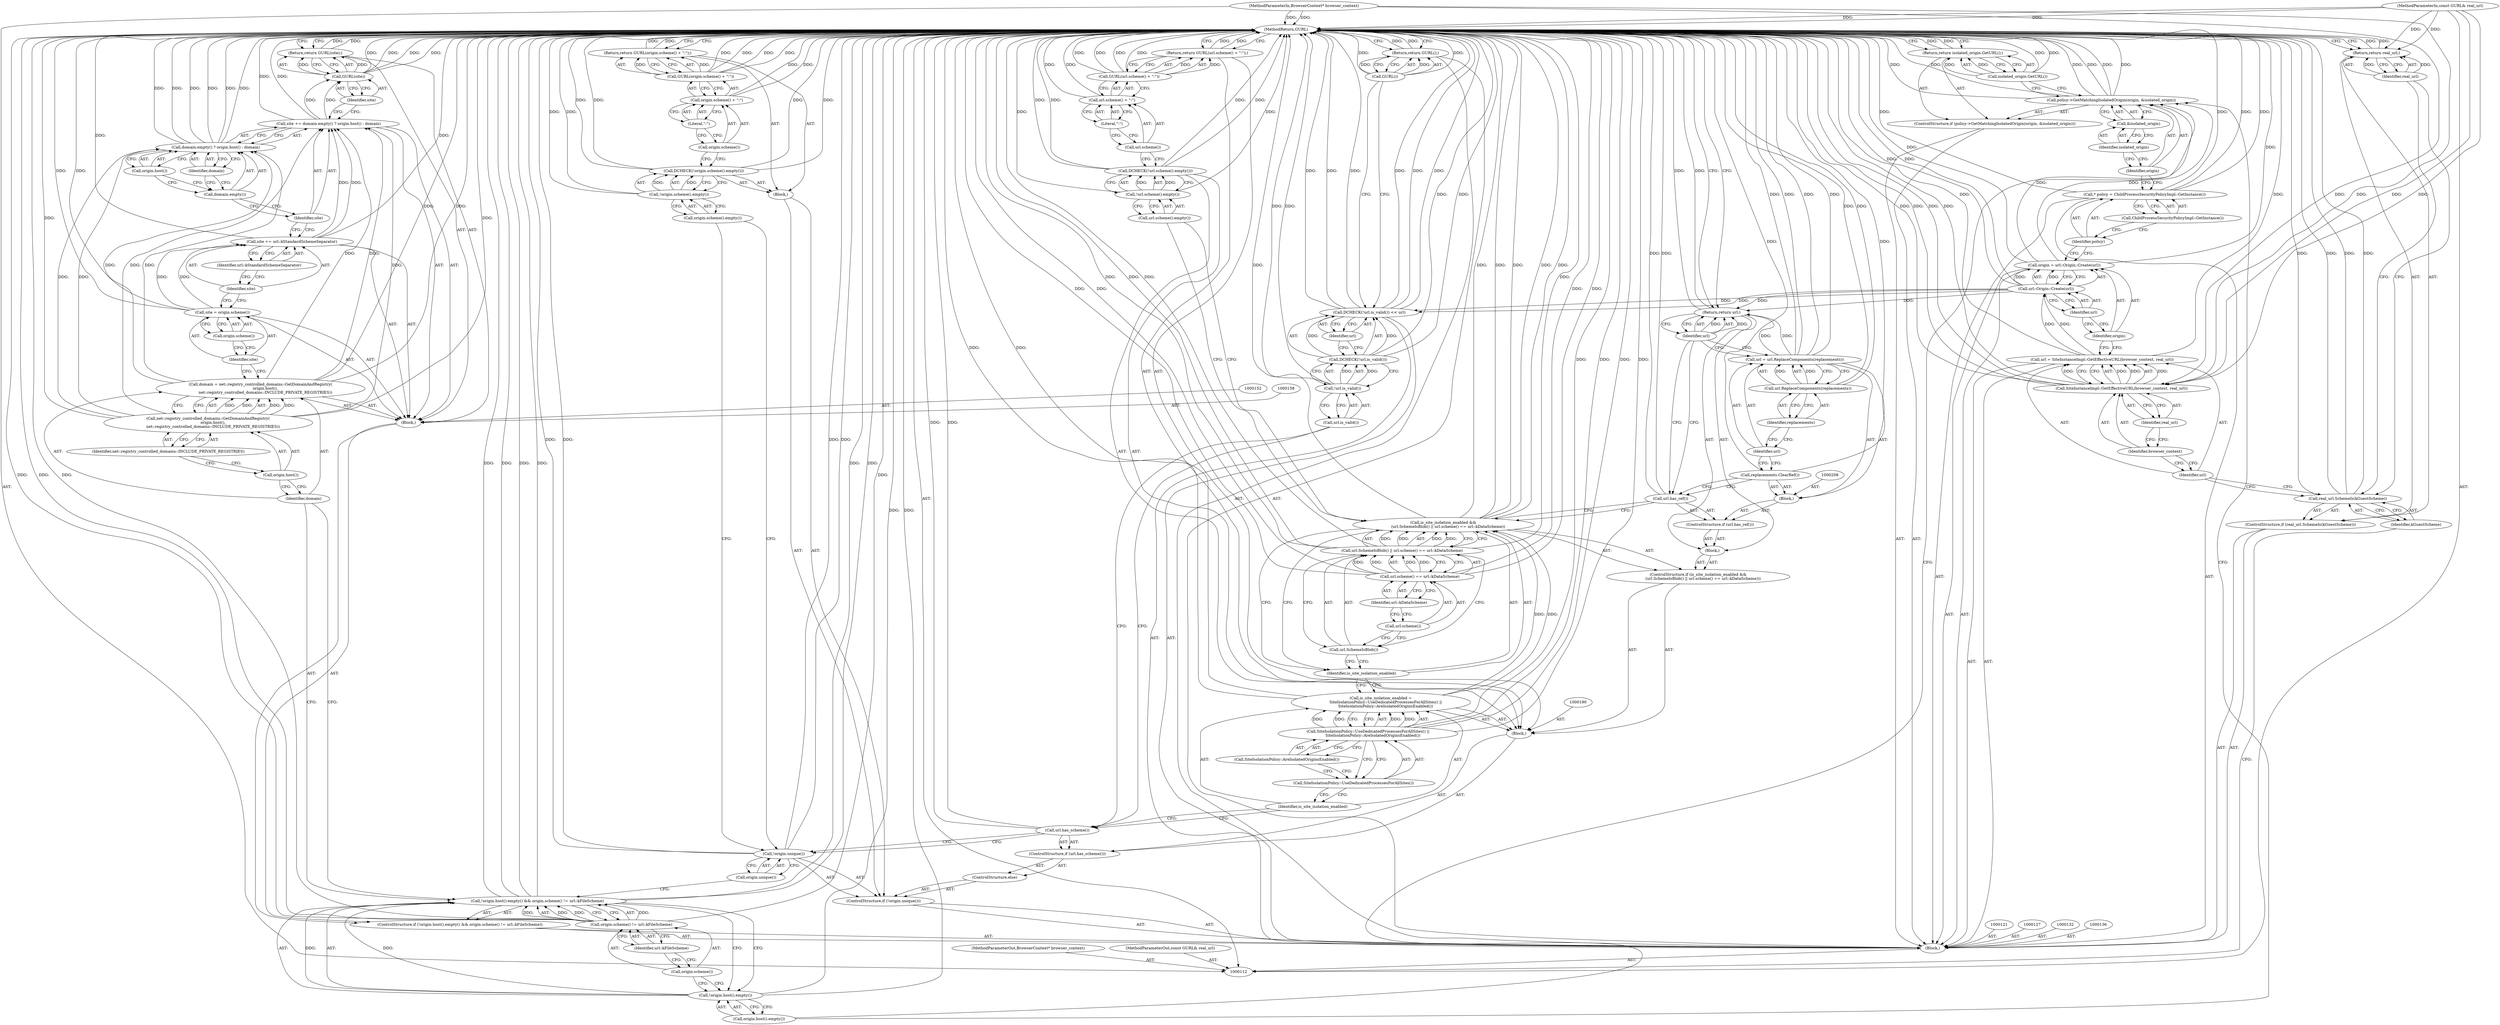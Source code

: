 digraph "0_Chrome_0bb3f5c715eb66bb5c1fb05fd81d902ca57f33ca_2" {
"1000231" [label="(MethodReturn,GURL)"];
"1000113" [label="(MethodParameterIn,BrowserContext* browser_context)"];
"1000383" [label="(MethodParameterOut,BrowserContext* browser_context)"];
"1000137" [label="(ControlStructure,if (policy->GetMatchingIsolatedOrigin(origin, &isolated_origin)))"];
"1000139" [label="(Identifier,origin)"];
"1000140" [label="(Call,&isolated_origin)"];
"1000141" [label="(Identifier,isolated_origin)"];
"1000138" [label="(Call,policy->GetMatchingIsolatedOrigin(origin, &isolated_origin))"];
"1000143" [label="(Call,isolated_origin.GetURL())"];
"1000142" [label="(Return,return isolated_origin.GetURL();)"];
"1000144" [label="(ControlStructure,if (!origin.host().empty() && origin.scheme() != url::kFileScheme))"];
"1000148" [label="(Call,origin.scheme() != url::kFileScheme)"];
"1000149" [label="(Call,origin.scheme())"];
"1000150" [label="(Identifier,url::kFileScheme)"];
"1000145" [label="(Call,!origin.host().empty() && origin.scheme() != url::kFileScheme)"];
"1000146" [label="(Call,!origin.host().empty())"];
"1000147" [label="(Call,origin.host().empty())"];
"1000153" [label="(Call,domain = net::registry_controlled_domains::GetDomainAndRegistry(\n        origin.host(),\n        net::registry_controlled_domains::INCLUDE_PRIVATE_REGISTRIES))"];
"1000154" [label="(Identifier,domain)"];
"1000155" [label="(Call,net::registry_controlled_domains::GetDomainAndRegistry(\n        origin.host(),\n        net::registry_controlled_domains::INCLUDE_PRIVATE_REGISTRIES))"];
"1000156" [label="(Call,origin.host())"];
"1000157" [label="(Identifier,net::registry_controlled_domains::INCLUDE_PRIVATE_REGISTRIES)"];
"1000159" [label="(Call,site = origin.scheme())"];
"1000160" [label="(Identifier,site)"];
"1000161" [label="(Call,origin.scheme())"];
"1000151" [label="(Block,)"];
"1000164" [label="(Identifier,url::kStandardSchemeSeparator)"];
"1000162" [label="(Call,site += url::kStandardSchemeSeparator)"];
"1000163" [label="(Identifier,site)"];
"1000114" [label="(MethodParameterIn,const GURL& real_url)"];
"1000384" [label="(MethodParameterOut,const GURL& real_url)"];
"1000115" [label="(Block,)"];
"1000167" [label="(Call,domain.empty() ? origin.host() : domain)"];
"1000168" [label="(Call,domain.empty())"];
"1000169" [label="(Call,origin.host())"];
"1000165" [label="(Call,site += domain.empty() ? origin.host() : domain)"];
"1000166" [label="(Identifier,site)"];
"1000170" [label="(Identifier,domain)"];
"1000172" [label="(Call,GURL(site))"];
"1000173" [label="(Identifier,site)"];
"1000171" [label="(Return,return GURL(site);)"];
"1000174" [label="(ControlStructure,if (!origin.unique()))"];
"1000177" [label="(Block,)"];
"1000175" [label="(Call,!origin.unique())"];
"1000176" [label="(Call,origin.unique())"];
"1000179" [label="(Call,!origin.scheme().empty())"];
"1000180" [label="(Call,origin.scheme().empty())"];
"1000178" [label="(Call,DCHECK(!origin.scheme().empty()))"];
"1000182" [label="(Call,GURL(origin.scheme() + \":\"))"];
"1000183" [label="(Call,origin.scheme() + \":\")"];
"1000184" [label="(Call,origin.scheme())"];
"1000185" [label="(Literal,\":\")"];
"1000181" [label="(Return,return GURL(origin.scheme() + \":\");)"];
"1000187" [label="(ControlStructure,if (url.has_scheme()))"];
"1000188" [label="(Call,url.has_scheme())"];
"1000186" [label="(ControlStructure,else)"];
"1000116" [label="(ControlStructure,if (real_url.SchemeIs(kGuestScheme)))"];
"1000118" [label="(Identifier,kGuestScheme)"];
"1000117" [label="(Call,real_url.SchemeIs(kGuestScheme))"];
"1000189" [label="(Block,)"];
"1000191" [label="(Call,is_site_isolation_enabled =\n        SiteIsolationPolicy::UseDedicatedProcessesForAllSites() ||\n        SiteIsolationPolicy::AreIsolatedOriginsEnabled())"];
"1000192" [label="(Identifier,is_site_isolation_enabled)"];
"1000193" [label="(Call,SiteIsolationPolicy::UseDedicatedProcessesForAllSites() ||\n        SiteIsolationPolicy::AreIsolatedOriginsEnabled())"];
"1000194" [label="(Call,SiteIsolationPolicy::UseDedicatedProcessesForAllSites())"];
"1000195" [label="(Call,SiteIsolationPolicy::AreIsolatedOriginsEnabled())"];
"1000196" [label="(ControlStructure,if (is_site_isolation_enabled &&\n        (url.SchemeIsBlob() || url.scheme() == url::kDataScheme)))"];
"1000197" [label="(Call,is_site_isolation_enabled &&\n        (url.SchemeIsBlob() || url.scheme() == url::kDataScheme))"];
"1000198" [label="(Identifier,is_site_isolation_enabled)"];
"1000201" [label="(Call,url.scheme() == url::kDataScheme)"];
"1000202" [label="(Call,url.scheme())"];
"1000203" [label="(Identifier,url::kDataScheme)"];
"1000204" [label="(Block,)"];
"1000199" [label="(Call,url.SchemeIsBlob() || url.scheme() == url::kDataScheme)"];
"1000200" [label="(Call,url.SchemeIsBlob())"];
"1000120" [label="(Identifier,real_url)"];
"1000119" [label="(Return,return real_url;)"];
"1000206" [label="(Call,url.has_ref())"];
"1000205" [label="(ControlStructure,if (url.has_ref()))"];
"1000207" [label="(Block,)"];
"1000209" [label="(Call,replacements.ClearRef())"];
"1000212" [label="(Call,url.ReplaceComponents(replacements))"];
"1000213" [label="(Identifier,replacements)"];
"1000210" [label="(Call,url = url.ReplaceComponents(replacements))"];
"1000211" [label="(Identifier,url)"];
"1000215" [label="(Identifier,url)"];
"1000214" [label="(Return,return url;)"];
"1000217" [label="(Call,!url.scheme().empty())"];
"1000218" [label="(Call,url.scheme().empty())"];
"1000216" [label="(Call,DCHECK(!url.scheme().empty()))"];
"1000220" [label="(Call,GURL(url.scheme() + \":\"))"];
"1000221" [label="(Call,url.scheme() + \":\")"];
"1000222" [label="(Call,url.scheme())"];
"1000223" [label="(Literal,\":\")"];
"1000219" [label="(Return,return GURL(url.scheme() + \":\");)"];
"1000227" [label="(Call,url.is_valid())"];
"1000224" [label="(Call,DCHECK(!url.is_valid()) << url)"];
"1000225" [label="(Call,DCHECK(!url.is_valid()))"];
"1000228" [label="(Identifier,url)"];
"1000226" [label="(Call,!url.is_valid())"];
"1000229" [label="(Return,return GURL();)"];
"1000230" [label="(Call,GURL())"];
"1000124" [label="(Call,SiteInstanceImpl::GetEffectiveURL(browser_context, real_url))"];
"1000125" [label="(Identifier,browser_context)"];
"1000126" [label="(Identifier,real_url)"];
"1000122" [label="(Call,url = SiteInstanceImpl::GetEffectiveURL(browser_context, real_url))"];
"1000123" [label="(Identifier,url)"];
"1000128" [label="(Call,origin = url::Origin::Create(url))"];
"1000129" [label="(Identifier,origin)"];
"1000130" [label="(Call,url::Origin::Create(url))"];
"1000131" [label="(Identifier,url)"];
"1000135" [label="(Call,ChildProcessSecurityPolicyImpl::GetInstance())"];
"1000133" [label="(Call,* policy = ChildProcessSecurityPolicyImpl::GetInstance())"];
"1000134" [label="(Identifier,policy)"];
"1000231" -> "1000112"  [label="AST: "];
"1000231" -> "1000119"  [label="CFG: "];
"1000231" -> "1000142"  [label="CFG: "];
"1000231" -> "1000171"  [label="CFG: "];
"1000231" -> "1000181"  [label="CFG: "];
"1000231" -> "1000214"  [label="CFG: "];
"1000231" -> "1000219"  [label="CFG: "];
"1000231" -> "1000229"  [label="CFG: "];
"1000229" -> "1000231"  [label="DDG: "];
"1000142" -> "1000231"  [label="DDG: "];
"1000181" -> "1000231"  [label="DDG: "];
"1000119" -> "1000231"  [label="DDG: "];
"1000214" -> "1000231"  [label="DDG: "];
"1000219" -> "1000231"  [label="DDG: "];
"1000209" -> "1000231"  [label="DDG: "];
"1000167" -> "1000231"  [label="DDG: "];
"1000167" -> "1000231"  [label="DDG: "];
"1000167" -> "1000231"  [label="DDG: "];
"1000178" -> "1000231"  [label="DDG: "];
"1000178" -> "1000231"  [label="DDG: "];
"1000225" -> "1000231"  [label="DDG: "];
"1000117" -> "1000231"  [label="DDG: "];
"1000117" -> "1000231"  [label="DDG: "];
"1000210" -> "1000231"  [label="DDG: "];
"1000210" -> "1000231"  [label="DDG: "];
"1000175" -> "1000231"  [label="DDG: "];
"1000175" -> "1000231"  [label="DDG: "];
"1000182" -> "1000231"  [label="DDG: "];
"1000182" -> "1000231"  [label="DDG: "];
"1000188" -> "1000231"  [label="DDG: "];
"1000128" -> "1000231"  [label="DDG: "];
"1000162" -> "1000231"  [label="DDG: "];
"1000124" -> "1000231"  [label="DDG: "];
"1000124" -> "1000231"  [label="DDG: "];
"1000172" -> "1000231"  [label="DDG: "];
"1000172" -> "1000231"  [label="DDG: "];
"1000224" -> "1000231"  [label="DDG: "];
"1000224" -> "1000231"  [label="DDG: "];
"1000224" -> "1000231"  [label="DDG: "];
"1000220" -> "1000231"  [label="DDG: "];
"1000220" -> "1000231"  [label="DDG: "];
"1000193" -> "1000231"  [label="DDG: "];
"1000193" -> "1000231"  [label="DDG: "];
"1000199" -> "1000231"  [label="DDG: "];
"1000199" -> "1000231"  [label="DDG: "];
"1000226" -> "1000231"  [label="DDG: "];
"1000216" -> "1000231"  [label="DDG: "];
"1000216" -> "1000231"  [label="DDG: "];
"1000155" -> "1000231"  [label="DDG: "];
"1000114" -> "1000231"  [label="DDG: "];
"1000206" -> "1000231"  [label="DDG: "];
"1000138" -> "1000231"  [label="DDG: "];
"1000138" -> "1000231"  [label="DDG: "];
"1000138" -> "1000231"  [label="DDG: "];
"1000183" -> "1000231"  [label="DDG: "];
"1000153" -> "1000231"  [label="DDG: "];
"1000165" -> "1000231"  [label="DDG: "];
"1000133" -> "1000231"  [label="DDG: "];
"1000133" -> "1000231"  [label="DDG: "];
"1000179" -> "1000231"  [label="DDG: "];
"1000217" -> "1000231"  [label="DDG: "];
"1000201" -> "1000231"  [label="DDG: "];
"1000201" -> "1000231"  [label="DDG: "];
"1000221" -> "1000231"  [label="DDG: "];
"1000148" -> "1000231"  [label="DDG: "];
"1000148" -> "1000231"  [label="DDG: "];
"1000145" -> "1000231"  [label="DDG: "];
"1000145" -> "1000231"  [label="DDG: "];
"1000145" -> "1000231"  [label="DDG: "];
"1000197" -> "1000231"  [label="DDG: "];
"1000197" -> "1000231"  [label="DDG: "];
"1000197" -> "1000231"  [label="DDG: "];
"1000212" -> "1000231"  [label="DDG: "];
"1000191" -> "1000231"  [label="DDG: "];
"1000113" -> "1000231"  [label="DDG: "];
"1000143" -> "1000231"  [label="DDG: "];
"1000230" -> "1000231"  [label="DDG: "];
"1000146" -> "1000231"  [label="DDG: "];
"1000159" -> "1000231"  [label="DDG: "];
"1000122" -> "1000231"  [label="DDG: "];
"1000130" -> "1000231"  [label="DDG: "];
"1000171" -> "1000231"  [label="DDG: "];
"1000113" -> "1000112"  [label="AST: "];
"1000113" -> "1000231"  [label="DDG: "];
"1000113" -> "1000124"  [label="DDG: "];
"1000383" -> "1000112"  [label="AST: "];
"1000137" -> "1000115"  [label="AST: "];
"1000138" -> "1000137"  [label="AST: "];
"1000142" -> "1000137"  [label="AST: "];
"1000139" -> "1000138"  [label="AST: "];
"1000139" -> "1000133"  [label="CFG: "];
"1000141" -> "1000139"  [label="CFG: "];
"1000140" -> "1000138"  [label="AST: "];
"1000140" -> "1000141"  [label="CFG: "];
"1000141" -> "1000140"  [label="AST: "];
"1000138" -> "1000140"  [label="CFG: "];
"1000141" -> "1000140"  [label="AST: "];
"1000141" -> "1000139"  [label="CFG: "];
"1000140" -> "1000141"  [label="CFG: "];
"1000138" -> "1000137"  [label="AST: "];
"1000138" -> "1000140"  [label="CFG: "];
"1000139" -> "1000138"  [label="AST: "];
"1000140" -> "1000138"  [label="AST: "];
"1000143" -> "1000138"  [label="CFG: "];
"1000147" -> "1000138"  [label="CFG: "];
"1000138" -> "1000231"  [label="DDG: "];
"1000138" -> "1000231"  [label="DDG: "];
"1000138" -> "1000231"  [label="DDG: "];
"1000128" -> "1000138"  [label="DDG: "];
"1000143" -> "1000142"  [label="AST: "];
"1000143" -> "1000138"  [label="CFG: "];
"1000142" -> "1000143"  [label="CFG: "];
"1000143" -> "1000231"  [label="DDG: "];
"1000143" -> "1000142"  [label="DDG: "];
"1000142" -> "1000137"  [label="AST: "];
"1000142" -> "1000143"  [label="CFG: "];
"1000143" -> "1000142"  [label="AST: "];
"1000231" -> "1000142"  [label="CFG: "];
"1000142" -> "1000231"  [label="DDG: "];
"1000143" -> "1000142"  [label="DDG: "];
"1000144" -> "1000115"  [label="AST: "];
"1000145" -> "1000144"  [label="AST: "];
"1000151" -> "1000144"  [label="AST: "];
"1000148" -> "1000145"  [label="AST: "];
"1000148" -> "1000150"  [label="CFG: "];
"1000149" -> "1000148"  [label="AST: "];
"1000150" -> "1000148"  [label="AST: "];
"1000145" -> "1000148"  [label="CFG: "];
"1000148" -> "1000231"  [label="DDG: "];
"1000148" -> "1000231"  [label="DDG: "];
"1000148" -> "1000145"  [label="DDG: "];
"1000148" -> "1000145"  [label="DDG: "];
"1000149" -> "1000148"  [label="AST: "];
"1000149" -> "1000146"  [label="CFG: "];
"1000150" -> "1000149"  [label="CFG: "];
"1000150" -> "1000148"  [label="AST: "];
"1000150" -> "1000149"  [label="CFG: "];
"1000148" -> "1000150"  [label="CFG: "];
"1000145" -> "1000144"  [label="AST: "];
"1000145" -> "1000146"  [label="CFG: "];
"1000145" -> "1000148"  [label="CFG: "];
"1000146" -> "1000145"  [label="AST: "];
"1000148" -> "1000145"  [label="AST: "];
"1000154" -> "1000145"  [label="CFG: "];
"1000176" -> "1000145"  [label="CFG: "];
"1000145" -> "1000231"  [label="DDG: "];
"1000145" -> "1000231"  [label="DDG: "];
"1000145" -> "1000231"  [label="DDG: "];
"1000146" -> "1000145"  [label="DDG: "];
"1000148" -> "1000145"  [label="DDG: "];
"1000148" -> "1000145"  [label="DDG: "];
"1000146" -> "1000145"  [label="AST: "];
"1000146" -> "1000147"  [label="CFG: "];
"1000147" -> "1000146"  [label="AST: "];
"1000149" -> "1000146"  [label="CFG: "];
"1000145" -> "1000146"  [label="CFG: "];
"1000146" -> "1000231"  [label="DDG: "];
"1000146" -> "1000145"  [label="DDG: "];
"1000147" -> "1000146"  [label="AST: "];
"1000147" -> "1000138"  [label="CFG: "];
"1000146" -> "1000147"  [label="CFG: "];
"1000153" -> "1000151"  [label="AST: "];
"1000153" -> "1000155"  [label="CFG: "];
"1000154" -> "1000153"  [label="AST: "];
"1000155" -> "1000153"  [label="AST: "];
"1000160" -> "1000153"  [label="CFG: "];
"1000153" -> "1000231"  [label="DDG: "];
"1000155" -> "1000153"  [label="DDG: "];
"1000155" -> "1000153"  [label="DDG: "];
"1000153" -> "1000165"  [label="DDG: "];
"1000153" -> "1000167"  [label="DDG: "];
"1000154" -> "1000153"  [label="AST: "];
"1000154" -> "1000145"  [label="CFG: "];
"1000156" -> "1000154"  [label="CFG: "];
"1000155" -> "1000153"  [label="AST: "];
"1000155" -> "1000157"  [label="CFG: "];
"1000156" -> "1000155"  [label="AST: "];
"1000157" -> "1000155"  [label="AST: "];
"1000153" -> "1000155"  [label="CFG: "];
"1000155" -> "1000231"  [label="DDG: "];
"1000155" -> "1000153"  [label="DDG: "];
"1000155" -> "1000153"  [label="DDG: "];
"1000155" -> "1000165"  [label="DDG: "];
"1000155" -> "1000167"  [label="DDG: "];
"1000156" -> "1000155"  [label="AST: "];
"1000156" -> "1000154"  [label="CFG: "];
"1000157" -> "1000156"  [label="CFG: "];
"1000157" -> "1000155"  [label="AST: "];
"1000157" -> "1000156"  [label="CFG: "];
"1000155" -> "1000157"  [label="CFG: "];
"1000159" -> "1000151"  [label="AST: "];
"1000159" -> "1000161"  [label="CFG: "];
"1000160" -> "1000159"  [label="AST: "];
"1000161" -> "1000159"  [label="AST: "];
"1000163" -> "1000159"  [label="CFG: "];
"1000159" -> "1000231"  [label="DDG: "];
"1000159" -> "1000162"  [label="DDG: "];
"1000160" -> "1000159"  [label="AST: "];
"1000160" -> "1000153"  [label="CFG: "];
"1000161" -> "1000160"  [label="CFG: "];
"1000161" -> "1000159"  [label="AST: "];
"1000161" -> "1000160"  [label="CFG: "];
"1000159" -> "1000161"  [label="CFG: "];
"1000151" -> "1000144"  [label="AST: "];
"1000152" -> "1000151"  [label="AST: "];
"1000153" -> "1000151"  [label="AST: "];
"1000158" -> "1000151"  [label="AST: "];
"1000159" -> "1000151"  [label="AST: "];
"1000162" -> "1000151"  [label="AST: "];
"1000165" -> "1000151"  [label="AST: "];
"1000171" -> "1000151"  [label="AST: "];
"1000164" -> "1000162"  [label="AST: "];
"1000164" -> "1000163"  [label="CFG: "];
"1000162" -> "1000164"  [label="CFG: "];
"1000162" -> "1000151"  [label="AST: "];
"1000162" -> "1000164"  [label="CFG: "];
"1000163" -> "1000162"  [label="AST: "];
"1000164" -> "1000162"  [label="AST: "];
"1000166" -> "1000162"  [label="CFG: "];
"1000162" -> "1000231"  [label="DDG: "];
"1000159" -> "1000162"  [label="DDG: "];
"1000162" -> "1000165"  [label="DDG: "];
"1000163" -> "1000162"  [label="AST: "];
"1000163" -> "1000159"  [label="CFG: "];
"1000164" -> "1000163"  [label="CFG: "];
"1000114" -> "1000112"  [label="AST: "];
"1000114" -> "1000231"  [label="DDG: "];
"1000114" -> "1000119"  [label="DDG: "];
"1000114" -> "1000124"  [label="DDG: "];
"1000384" -> "1000112"  [label="AST: "];
"1000115" -> "1000112"  [label="AST: "];
"1000116" -> "1000115"  [label="AST: "];
"1000121" -> "1000115"  [label="AST: "];
"1000122" -> "1000115"  [label="AST: "];
"1000127" -> "1000115"  [label="AST: "];
"1000128" -> "1000115"  [label="AST: "];
"1000132" -> "1000115"  [label="AST: "];
"1000133" -> "1000115"  [label="AST: "];
"1000136" -> "1000115"  [label="AST: "];
"1000137" -> "1000115"  [label="AST: "];
"1000144" -> "1000115"  [label="AST: "];
"1000174" -> "1000115"  [label="AST: "];
"1000224" -> "1000115"  [label="AST: "];
"1000229" -> "1000115"  [label="AST: "];
"1000167" -> "1000165"  [label="AST: "];
"1000167" -> "1000169"  [label="CFG: "];
"1000167" -> "1000170"  [label="CFG: "];
"1000168" -> "1000167"  [label="AST: "];
"1000169" -> "1000167"  [label="AST: "];
"1000170" -> "1000167"  [label="AST: "];
"1000165" -> "1000167"  [label="CFG: "];
"1000167" -> "1000231"  [label="DDG: "];
"1000167" -> "1000231"  [label="DDG: "];
"1000167" -> "1000231"  [label="DDG: "];
"1000155" -> "1000167"  [label="DDG: "];
"1000153" -> "1000167"  [label="DDG: "];
"1000168" -> "1000167"  [label="AST: "];
"1000168" -> "1000166"  [label="CFG: "];
"1000169" -> "1000168"  [label="CFG: "];
"1000170" -> "1000168"  [label="CFG: "];
"1000169" -> "1000167"  [label="AST: "];
"1000169" -> "1000168"  [label="CFG: "];
"1000167" -> "1000169"  [label="CFG: "];
"1000165" -> "1000151"  [label="AST: "];
"1000165" -> "1000167"  [label="CFG: "];
"1000166" -> "1000165"  [label="AST: "];
"1000167" -> "1000165"  [label="AST: "];
"1000173" -> "1000165"  [label="CFG: "];
"1000165" -> "1000231"  [label="DDG: "];
"1000155" -> "1000165"  [label="DDG: "];
"1000153" -> "1000165"  [label="DDG: "];
"1000162" -> "1000165"  [label="DDG: "];
"1000165" -> "1000172"  [label="DDG: "];
"1000166" -> "1000165"  [label="AST: "];
"1000166" -> "1000162"  [label="CFG: "];
"1000168" -> "1000166"  [label="CFG: "];
"1000170" -> "1000167"  [label="AST: "];
"1000170" -> "1000168"  [label="CFG: "];
"1000167" -> "1000170"  [label="CFG: "];
"1000172" -> "1000171"  [label="AST: "];
"1000172" -> "1000173"  [label="CFG: "];
"1000173" -> "1000172"  [label="AST: "];
"1000171" -> "1000172"  [label="CFG: "];
"1000172" -> "1000231"  [label="DDG: "];
"1000172" -> "1000231"  [label="DDG: "];
"1000172" -> "1000171"  [label="DDG: "];
"1000165" -> "1000172"  [label="DDG: "];
"1000173" -> "1000172"  [label="AST: "];
"1000173" -> "1000165"  [label="CFG: "];
"1000172" -> "1000173"  [label="CFG: "];
"1000171" -> "1000151"  [label="AST: "];
"1000171" -> "1000172"  [label="CFG: "];
"1000172" -> "1000171"  [label="AST: "];
"1000231" -> "1000171"  [label="CFG: "];
"1000171" -> "1000231"  [label="DDG: "];
"1000172" -> "1000171"  [label="DDG: "];
"1000174" -> "1000115"  [label="AST: "];
"1000175" -> "1000174"  [label="AST: "];
"1000177" -> "1000174"  [label="AST: "];
"1000186" -> "1000174"  [label="AST: "];
"1000177" -> "1000174"  [label="AST: "];
"1000178" -> "1000177"  [label="AST: "];
"1000181" -> "1000177"  [label="AST: "];
"1000175" -> "1000174"  [label="AST: "];
"1000175" -> "1000176"  [label="CFG: "];
"1000176" -> "1000175"  [label="AST: "];
"1000180" -> "1000175"  [label="CFG: "];
"1000188" -> "1000175"  [label="CFG: "];
"1000175" -> "1000231"  [label="DDG: "];
"1000175" -> "1000231"  [label="DDG: "];
"1000176" -> "1000175"  [label="AST: "];
"1000175" -> "1000176"  [label="CFG: "];
"1000179" -> "1000178"  [label="AST: "];
"1000179" -> "1000180"  [label="CFG: "];
"1000180" -> "1000179"  [label="AST: "];
"1000178" -> "1000179"  [label="CFG: "];
"1000179" -> "1000231"  [label="DDG: "];
"1000179" -> "1000178"  [label="DDG: "];
"1000180" -> "1000179"  [label="AST: "];
"1000180" -> "1000175"  [label="CFG: "];
"1000179" -> "1000180"  [label="CFG: "];
"1000178" -> "1000177"  [label="AST: "];
"1000178" -> "1000179"  [label="CFG: "];
"1000179" -> "1000178"  [label="AST: "];
"1000184" -> "1000178"  [label="CFG: "];
"1000178" -> "1000231"  [label="DDG: "];
"1000178" -> "1000231"  [label="DDG: "];
"1000179" -> "1000178"  [label="DDG: "];
"1000182" -> "1000181"  [label="AST: "];
"1000182" -> "1000183"  [label="CFG: "];
"1000183" -> "1000182"  [label="AST: "];
"1000181" -> "1000182"  [label="CFG: "];
"1000182" -> "1000231"  [label="DDG: "];
"1000182" -> "1000231"  [label="DDG: "];
"1000182" -> "1000181"  [label="DDG: "];
"1000183" -> "1000182"  [label="AST: "];
"1000183" -> "1000185"  [label="CFG: "];
"1000184" -> "1000183"  [label="AST: "];
"1000185" -> "1000183"  [label="AST: "];
"1000182" -> "1000183"  [label="CFG: "];
"1000183" -> "1000231"  [label="DDG: "];
"1000184" -> "1000183"  [label="AST: "];
"1000184" -> "1000178"  [label="CFG: "];
"1000185" -> "1000184"  [label="CFG: "];
"1000185" -> "1000183"  [label="AST: "];
"1000185" -> "1000184"  [label="CFG: "];
"1000183" -> "1000185"  [label="CFG: "];
"1000181" -> "1000177"  [label="AST: "];
"1000181" -> "1000182"  [label="CFG: "];
"1000182" -> "1000181"  [label="AST: "];
"1000231" -> "1000181"  [label="CFG: "];
"1000181" -> "1000231"  [label="DDG: "];
"1000182" -> "1000181"  [label="DDG: "];
"1000187" -> "1000186"  [label="AST: "];
"1000188" -> "1000187"  [label="AST: "];
"1000189" -> "1000187"  [label="AST: "];
"1000188" -> "1000187"  [label="AST: "];
"1000188" -> "1000175"  [label="CFG: "];
"1000192" -> "1000188"  [label="CFG: "];
"1000227" -> "1000188"  [label="CFG: "];
"1000188" -> "1000231"  [label="DDG: "];
"1000186" -> "1000174"  [label="AST: "];
"1000187" -> "1000186"  [label="AST: "];
"1000116" -> "1000115"  [label="AST: "];
"1000117" -> "1000116"  [label="AST: "];
"1000119" -> "1000116"  [label="AST: "];
"1000118" -> "1000117"  [label="AST: "];
"1000118" -> "1000112"  [label="CFG: "];
"1000117" -> "1000118"  [label="CFG: "];
"1000117" -> "1000116"  [label="AST: "];
"1000117" -> "1000118"  [label="CFG: "];
"1000118" -> "1000117"  [label="AST: "];
"1000120" -> "1000117"  [label="CFG: "];
"1000123" -> "1000117"  [label="CFG: "];
"1000117" -> "1000231"  [label="DDG: "];
"1000117" -> "1000231"  [label="DDG: "];
"1000189" -> "1000187"  [label="AST: "];
"1000190" -> "1000189"  [label="AST: "];
"1000191" -> "1000189"  [label="AST: "];
"1000196" -> "1000189"  [label="AST: "];
"1000216" -> "1000189"  [label="AST: "];
"1000219" -> "1000189"  [label="AST: "];
"1000191" -> "1000189"  [label="AST: "];
"1000191" -> "1000193"  [label="CFG: "];
"1000192" -> "1000191"  [label="AST: "];
"1000193" -> "1000191"  [label="AST: "];
"1000198" -> "1000191"  [label="CFG: "];
"1000191" -> "1000231"  [label="DDG: "];
"1000193" -> "1000191"  [label="DDG: "];
"1000193" -> "1000191"  [label="DDG: "];
"1000191" -> "1000197"  [label="DDG: "];
"1000192" -> "1000191"  [label="AST: "];
"1000192" -> "1000188"  [label="CFG: "];
"1000194" -> "1000192"  [label="CFG: "];
"1000193" -> "1000191"  [label="AST: "];
"1000193" -> "1000194"  [label="CFG: "];
"1000193" -> "1000195"  [label="CFG: "];
"1000194" -> "1000193"  [label="AST: "];
"1000195" -> "1000193"  [label="AST: "];
"1000191" -> "1000193"  [label="CFG: "];
"1000193" -> "1000231"  [label="DDG: "];
"1000193" -> "1000231"  [label="DDG: "];
"1000193" -> "1000191"  [label="DDG: "];
"1000193" -> "1000191"  [label="DDG: "];
"1000194" -> "1000193"  [label="AST: "];
"1000194" -> "1000192"  [label="CFG: "];
"1000195" -> "1000194"  [label="CFG: "];
"1000193" -> "1000194"  [label="CFG: "];
"1000195" -> "1000193"  [label="AST: "];
"1000195" -> "1000194"  [label="CFG: "];
"1000193" -> "1000195"  [label="CFG: "];
"1000196" -> "1000189"  [label="AST: "];
"1000197" -> "1000196"  [label="AST: "];
"1000204" -> "1000196"  [label="AST: "];
"1000197" -> "1000196"  [label="AST: "];
"1000197" -> "1000198"  [label="CFG: "];
"1000197" -> "1000199"  [label="CFG: "];
"1000198" -> "1000197"  [label="AST: "];
"1000199" -> "1000197"  [label="AST: "];
"1000206" -> "1000197"  [label="CFG: "];
"1000218" -> "1000197"  [label="CFG: "];
"1000197" -> "1000231"  [label="DDG: "];
"1000197" -> "1000231"  [label="DDG: "];
"1000197" -> "1000231"  [label="DDG: "];
"1000191" -> "1000197"  [label="DDG: "];
"1000199" -> "1000197"  [label="DDG: "];
"1000199" -> "1000197"  [label="DDG: "];
"1000198" -> "1000197"  [label="AST: "];
"1000198" -> "1000191"  [label="CFG: "];
"1000200" -> "1000198"  [label="CFG: "];
"1000197" -> "1000198"  [label="CFG: "];
"1000201" -> "1000199"  [label="AST: "];
"1000201" -> "1000203"  [label="CFG: "];
"1000202" -> "1000201"  [label="AST: "];
"1000203" -> "1000201"  [label="AST: "];
"1000199" -> "1000201"  [label="CFG: "];
"1000201" -> "1000231"  [label="DDG: "];
"1000201" -> "1000231"  [label="DDG: "];
"1000201" -> "1000199"  [label="DDG: "];
"1000201" -> "1000199"  [label="DDG: "];
"1000202" -> "1000201"  [label="AST: "];
"1000202" -> "1000200"  [label="CFG: "];
"1000203" -> "1000202"  [label="CFG: "];
"1000203" -> "1000201"  [label="AST: "];
"1000203" -> "1000202"  [label="CFG: "];
"1000201" -> "1000203"  [label="CFG: "];
"1000204" -> "1000196"  [label="AST: "];
"1000205" -> "1000204"  [label="AST: "];
"1000214" -> "1000204"  [label="AST: "];
"1000199" -> "1000197"  [label="AST: "];
"1000199" -> "1000200"  [label="CFG: "];
"1000199" -> "1000201"  [label="CFG: "];
"1000200" -> "1000199"  [label="AST: "];
"1000201" -> "1000199"  [label="AST: "];
"1000197" -> "1000199"  [label="CFG: "];
"1000199" -> "1000231"  [label="DDG: "];
"1000199" -> "1000231"  [label="DDG: "];
"1000199" -> "1000197"  [label="DDG: "];
"1000199" -> "1000197"  [label="DDG: "];
"1000201" -> "1000199"  [label="DDG: "];
"1000201" -> "1000199"  [label="DDG: "];
"1000200" -> "1000199"  [label="AST: "];
"1000200" -> "1000198"  [label="CFG: "];
"1000202" -> "1000200"  [label="CFG: "];
"1000199" -> "1000200"  [label="CFG: "];
"1000120" -> "1000119"  [label="AST: "];
"1000120" -> "1000117"  [label="CFG: "];
"1000119" -> "1000120"  [label="CFG: "];
"1000120" -> "1000119"  [label="DDG: "];
"1000119" -> "1000116"  [label="AST: "];
"1000119" -> "1000120"  [label="CFG: "];
"1000120" -> "1000119"  [label="AST: "];
"1000231" -> "1000119"  [label="CFG: "];
"1000119" -> "1000231"  [label="DDG: "];
"1000120" -> "1000119"  [label="DDG: "];
"1000114" -> "1000119"  [label="DDG: "];
"1000206" -> "1000205"  [label="AST: "];
"1000206" -> "1000197"  [label="CFG: "];
"1000209" -> "1000206"  [label="CFG: "];
"1000215" -> "1000206"  [label="CFG: "];
"1000206" -> "1000231"  [label="DDG: "];
"1000205" -> "1000204"  [label="AST: "];
"1000206" -> "1000205"  [label="AST: "];
"1000207" -> "1000205"  [label="AST: "];
"1000207" -> "1000205"  [label="AST: "];
"1000208" -> "1000207"  [label="AST: "];
"1000209" -> "1000207"  [label="AST: "];
"1000210" -> "1000207"  [label="AST: "];
"1000209" -> "1000207"  [label="AST: "];
"1000209" -> "1000206"  [label="CFG: "];
"1000211" -> "1000209"  [label="CFG: "];
"1000209" -> "1000231"  [label="DDG: "];
"1000212" -> "1000210"  [label="AST: "];
"1000212" -> "1000213"  [label="CFG: "];
"1000213" -> "1000212"  [label="AST: "];
"1000210" -> "1000212"  [label="CFG: "];
"1000212" -> "1000231"  [label="DDG: "];
"1000212" -> "1000210"  [label="DDG: "];
"1000213" -> "1000212"  [label="AST: "];
"1000213" -> "1000211"  [label="CFG: "];
"1000212" -> "1000213"  [label="CFG: "];
"1000210" -> "1000207"  [label="AST: "];
"1000210" -> "1000212"  [label="CFG: "];
"1000211" -> "1000210"  [label="AST: "];
"1000212" -> "1000210"  [label="AST: "];
"1000215" -> "1000210"  [label="CFG: "];
"1000210" -> "1000231"  [label="DDG: "];
"1000210" -> "1000231"  [label="DDG: "];
"1000212" -> "1000210"  [label="DDG: "];
"1000210" -> "1000214"  [label="DDG: "];
"1000211" -> "1000210"  [label="AST: "];
"1000211" -> "1000209"  [label="CFG: "];
"1000213" -> "1000211"  [label="CFG: "];
"1000215" -> "1000214"  [label="AST: "];
"1000215" -> "1000210"  [label="CFG: "];
"1000215" -> "1000206"  [label="CFG: "];
"1000214" -> "1000215"  [label="CFG: "];
"1000215" -> "1000214"  [label="DDG: "];
"1000214" -> "1000204"  [label="AST: "];
"1000214" -> "1000215"  [label="CFG: "];
"1000215" -> "1000214"  [label="AST: "];
"1000231" -> "1000214"  [label="CFG: "];
"1000214" -> "1000231"  [label="DDG: "];
"1000215" -> "1000214"  [label="DDG: "];
"1000210" -> "1000214"  [label="DDG: "];
"1000130" -> "1000214"  [label="DDG: "];
"1000217" -> "1000216"  [label="AST: "];
"1000217" -> "1000218"  [label="CFG: "];
"1000218" -> "1000217"  [label="AST: "];
"1000216" -> "1000217"  [label="CFG: "];
"1000217" -> "1000231"  [label="DDG: "];
"1000217" -> "1000216"  [label="DDG: "];
"1000218" -> "1000217"  [label="AST: "];
"1000218" -> "1000197"  [label="CFG: "];
"1000217" -> "1000218"  [label="CFG: "];
"1000216" -> "1000189"  [label="AST: "];
"1000216" -> "1000217"  [label="CFG: "];
"1000217" -> "1000216"  [label="AST: "];
"1000222" -> "1000216"  [label="CFG: "];
"1000216" -> "1000231"  [label="DDG: "];
"1000216" -> "1000231"  [label="DDG: "];
"1000217" -> "1000216"  [label="DDG: "];
"1000220" -> "1000219"  [label="AST: "];
"1000220" -> "1000221"  [label="CFG: "];
"1000221" -> "1000220"  [label="AST: "];
"1000219" -> "1000220"  [label="CFG: "];
"1000220" -> "1000231"  [label="DDG: "];
"1000220" -> "1000231"  [label="DDG: "];
"1000220" -> "1000219"  [label="DDG: "];
"1000221" -> "1000220"  [label="AST: "];
"1000221" -> "1000223"  [label="CFG: "];
"1000222" -> "1000221"  [label="AST: "];
"1000223" -> "1000221"  [label="AST: "];
"1000220" -> "1000221"  [label="CFG: "];
"1000221" -> "1000231"  [label="DDG: "];
"1000222" -> "1000221"  [label="AST: "];
"1000222" -> "1000216"  [label="CFG: "];
"1000223" -> "1000222"  [label="CFG: "];
"1000223" -> "1000221"  [label="AST: "];
"1000223" -> "1000222"  [label="CFG: "];
"1000221" -> "1000223"  [label="CFG: "];
"1000219" -> "1000189"  [label="AST: "];
"1000219" -> "1000220"  [label="CFG: "];
"1000220" -> "1000219"  [label="AST: "];
"1000231" -> "1000219"  [label="CFG: "];
"1000219" -> "1000231"  [label="DDG: "];
"1000220" -> "1000219"  [label="DDG: "];
"1000227" -> "1000226"  [label="AST: "];
"1000227" -> "1000188"  [label="CFG: "];
"1000226" -> "1000227"  [label="CFG: "];
"1000224" -> "1000115"  [label="AST: "];
"1000224" -> "1000228"  [label="CFG: "];
"1000225" -> "1000224"  [label="AST: "];
"1000228" -> "1000224"  [label="AST: "];
"1000230" -> "1000224"  [label="CFG: "];
"1000224" -> "1000231"  [label="DDG: "];
"1000224" -> "1000231"  [label="DDG: "];
"1000224" -> "1000231"  [label="DDG: "];
"1000225" -> "1000224"  [label="DDG: "];
"1000130" -> "1000224"  [label="DDG: "];
"1000225" -> "1000224"  [label="AST: "];
"1000225" -> "1000226"  [label="CFG: "];
"1000226" -> "1000225"  [label="AST: "];
"1000228" -> "1000225"  [label="CFG: "];
"1000225" -> "1000231"  [label="DDG: "];
"1000225" -> "1000224"  [label="DDG: "];
"1000226" -> "1000225"  [label="DDG: "];
"1000228" -> "1000224"  [label="AST: "];
"1000228" -> "1000225"  [label="CFG: "];
"1000224" -> "1000228"  [label="CFG: "];
"1000226" -> "1000225"  [label="AST: "];
"1000226" -> "1000227"  [label="CFG: "];
"1000227" -> "1000226"  [label="AST: "];
"1000225" -> "1000226"  [label="CFG: "];
"1000226" -> "1000231"  [label="DDG: "];
"1000226" -> "1000225"  [label="DDG: "];
"1000229" -> "1000115"  [label="AST: "];
"1000229" -> "1000230"  [label="CFG: "];
"1000230" -> "1000229"  [label="AST: "];
"1000231" -> "1000229"  [label="CFG: "];
"1000229" -> "1000231"  [label="DDG: "];
"1000230" -> "1000229"  [label="DDG: "];
"1000230" -> "1000229"  [label="AST: "];
"1000230" -> "1000224"  [label="CFG: "];
"1000229" -> "1000230"  [label="CFG: "];
"1000230" -> "1000231"  [label="DDG: "];
"1000230" -> "1000229"  [label="DDG: "];
"1000124" -> "1000122"  [label="AST: "];
"1000124" -> "1000126"  [label="CFG: "];
"1000125" -> "1000124"  [label="AST: "];
"1000126" -> "1000124"  [label="AST: "];
"1000122" -> "1000124"  [label="CFG: "];
"1000124" -> "1000231"  [label="DDG: "];
"1000124" -> "1000231"  [label="DDG: "];
"1000124" -> "1000122"  [label="DDG: "];
"1000124" -> "1000122"  [label="DDG: "];
"1000113" -> "1000124"  [label="DDG: "];
"1000114" -> "1000124"  [label="DDG: "];
"1000125" -> "1000124"  [label="AST: "];
"1000125" -> "1000123"  [label="CFG: "];
"1000126" -> "1000125"  [label="CFG: "];
"1000126" -> "1000124"  [label="AST: "];
"1000126" -> "1000125"  [label="CFG: "];
"1000124" -> "1000126"  [label="CFG: "];
"1000122" -> "1000115"  [label="AST: "];
"1000122" -> "1000124"  [label="CFG: "];
"1000123" -> "1000122"  [label="AST: "];
"1000124" -> "1000122"  [label="AST: "];
"1000129" -> "1000122"  [label="CFG: "];
"1000122" -> "1000231"  [label="DDG: "];
"1000124" -> "1000122"  [label="DDG: "];
"1000124" -> "1000122"  [label="DDG: "];
"1000122" -> "1000130"  [label="DDG: "];
"1000123" -> "1000122"  [label="AST: "];
"1000123" -> "1000117"  [label="CFG: "];
"1000125" -> "1000123"  [label="CFG: "];
"1000128" -> "1000115"  [label="AST: "];
"1000128" -> "1000130"  [label="CFG: "];
"1000129" -> "1000128"  [label="AST: "];
"1000130" -> "1000128"  [label="AST: "];
"1000134" -> "1000128"  [label="CFG: "];
"1000128" -> "1000231"  [label="DDG: "];
"1000130" -> "1000128"  [label="DDG: "];
"1000128" -> "1000138"  [label="DDG: "];
"1000129" -> "1000128"  [label="AST: "];
"1000129" -> "1000122"  [label="CFG: "];
"1000131" -> "1000129"  [label="CFG: "];
"1000130" -> "1000128"  [label="AST: "];
"1000130" -> "1000131"  [label="CFG: "];
"1000131" -> "1000130"  [label="AST: "];
"1000128" -> "1000130"  [label="CFG: "];
"1000130" -> "1000231"  [label="DDG: "];
"1000130" -> "1000128"  [label="DDG: "];
"1000122" -> "1000130"  [label="DDG: "];
"1000130" -> "1000214"  [label="DDG: "];
"1000130" -> "1000224"  [label="DDG: "];
"1000131" -> "1000130"  [label="AST: "];
"1000131" -> "1000129"  [label="CFG: "];
"1000130" -> "1000131"  [label="CFG: "];
"1000135" -> "1000133"  [label="AST: "];
"1000135" -> "1000134"  [label="CFG: "];
"1000133" -> "1000135"  [label="CFG: "];
"1000133" -> "1000115"  [label="AST: "];
"1000133" -> "1000135"  [label="CFG: "];
"1000134" -> "1000133"  [label="AST: "];
"1000135" -> "1000133"  [label="AST: "];
"1000139" -> "1000133"  [label="CFG: "];
"1000133" -> "1000231"  [label="DDG: "];
"1000133" -> "1000231"  [label="DDG: "];
"1000134" -> "1000133"  [label="AST: "];
"1000134" -> "1000128"  [label="CFG: "];
"1000135" -> "1000134"  [label="CFG: "];
}
